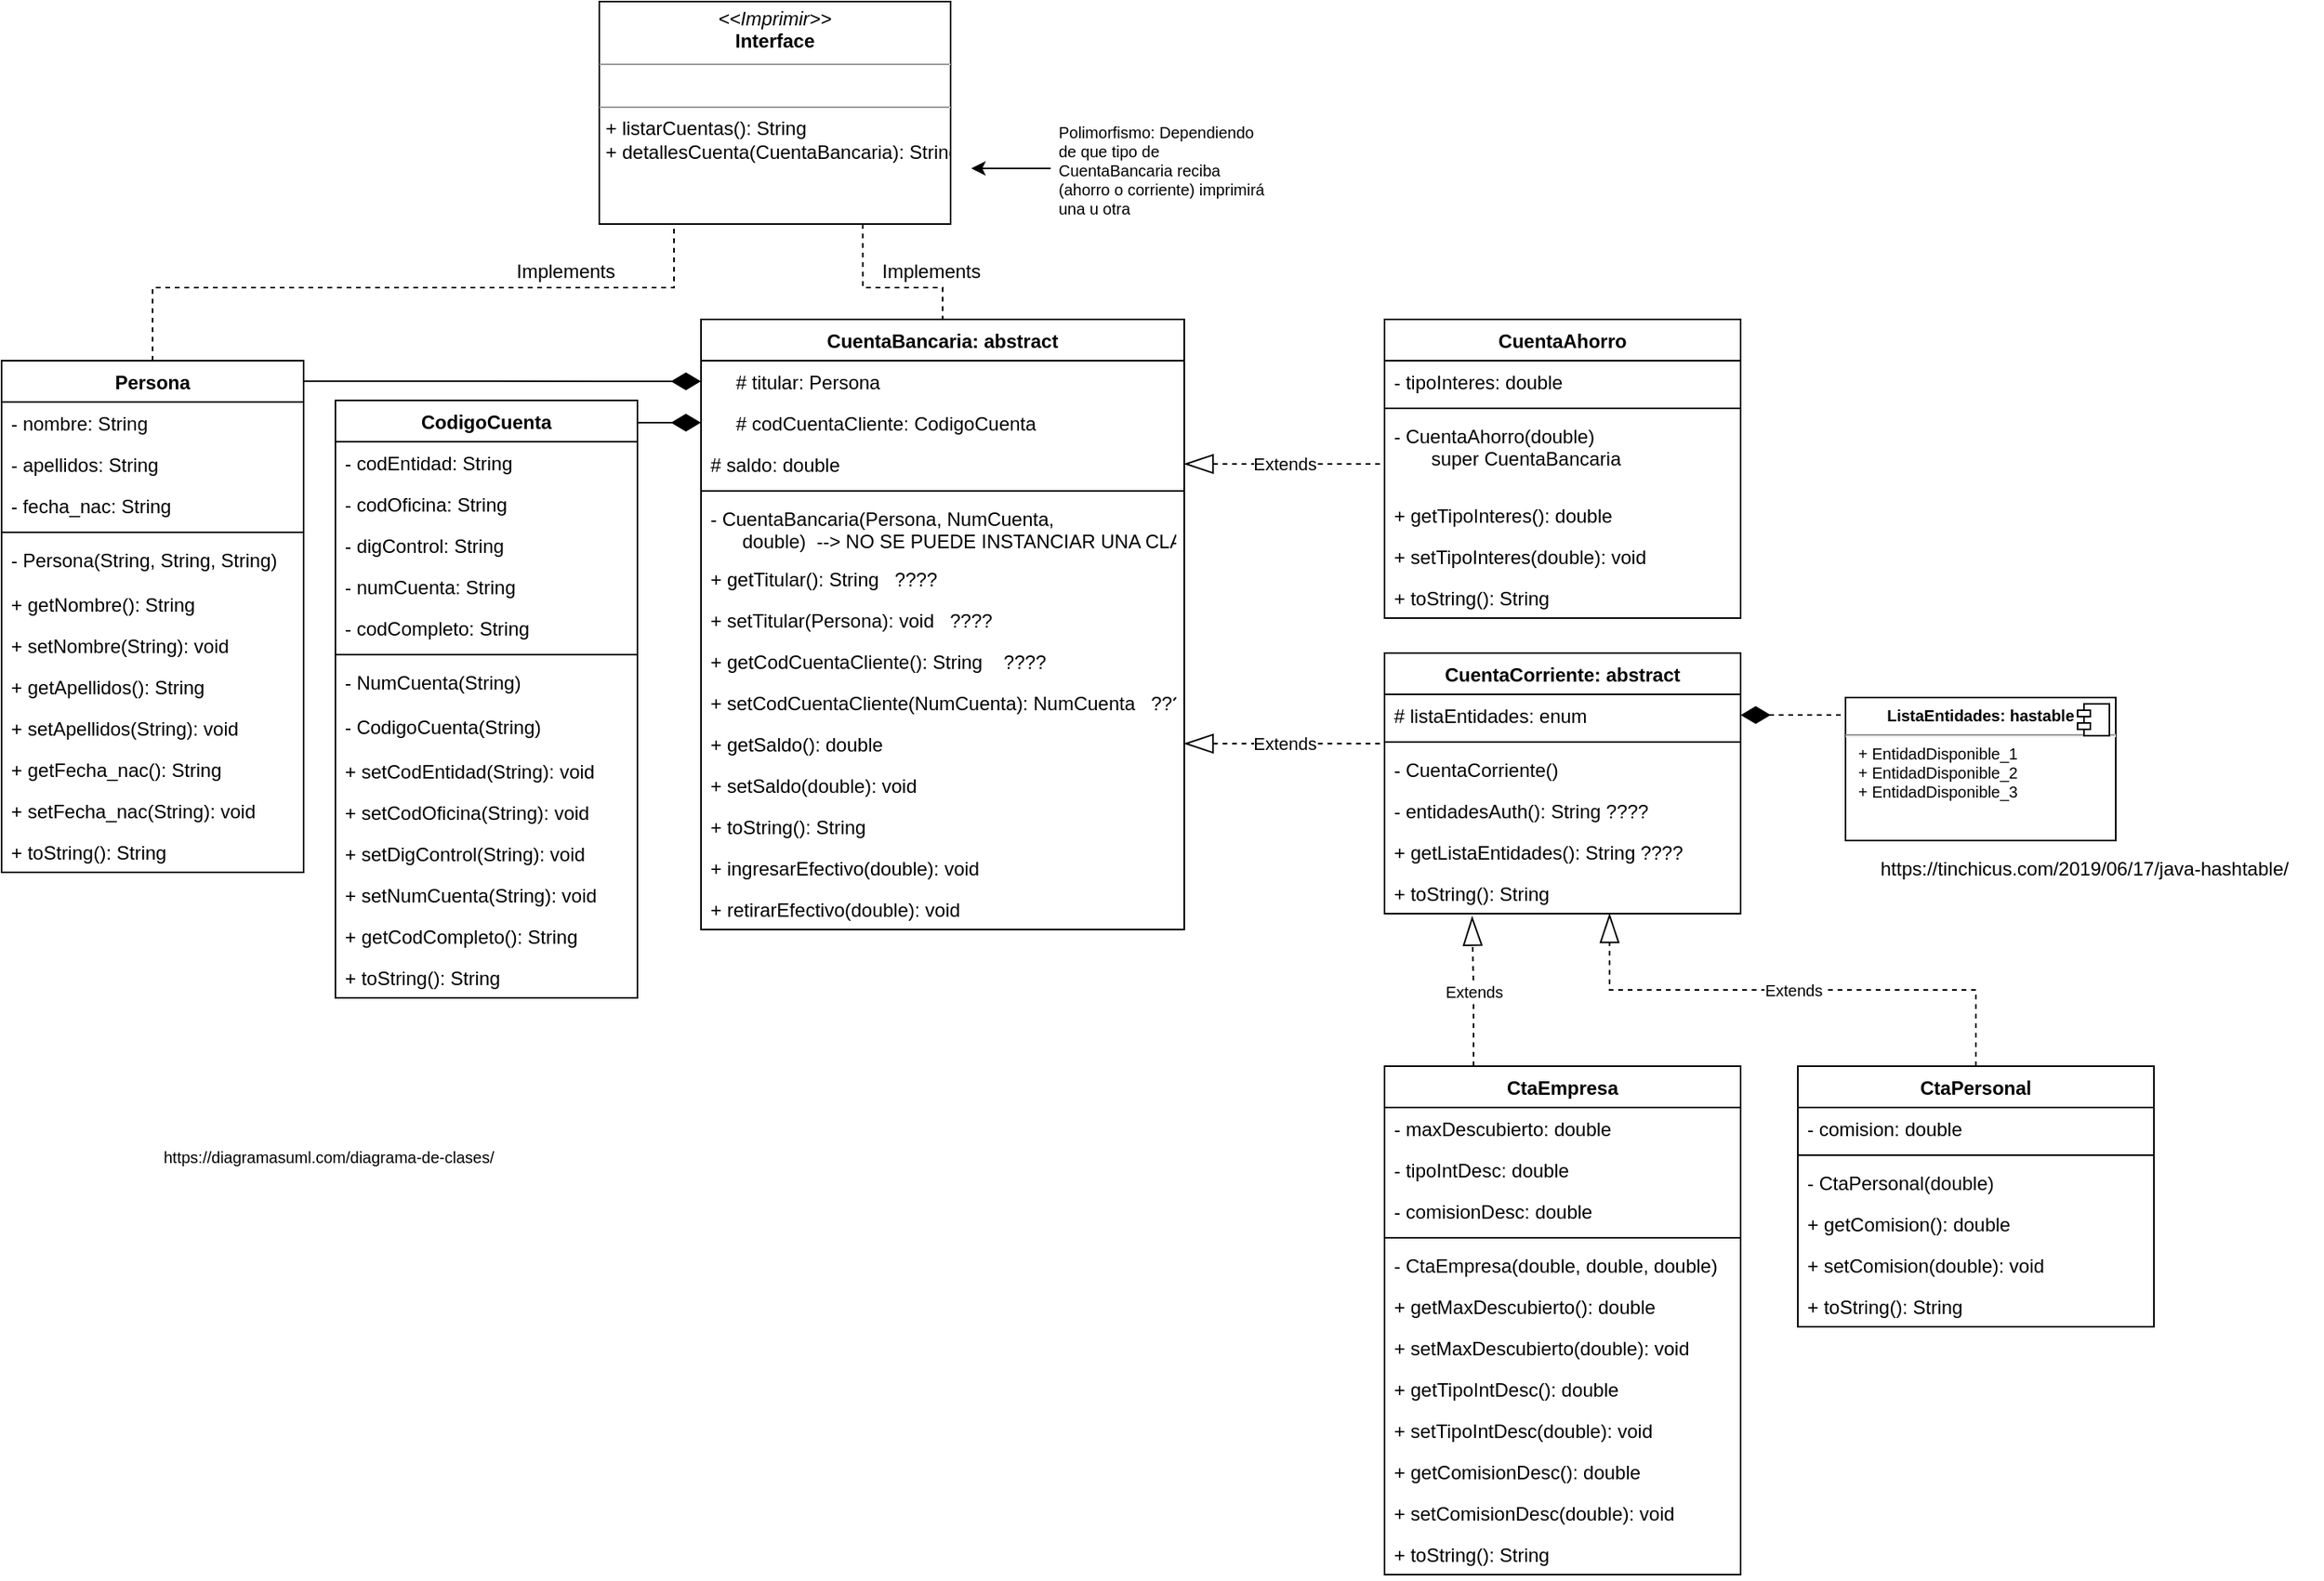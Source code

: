 <mxfile version="14.4.3" type="device"><diagram name="Page-1" id="e7e014a7-5840-1c2e-5031-d8a46d1fe8dd"><mxGraphModel dx="817" dy="806" grid="1" gridSize="10" guides="1" tooltips="1" connect="1" arrows="1" fold="1" page="1" pageScale="1" pageWidth="1169" pageHeight="827" background="#ffffff" math="0" shadow="0"><root><mxCell id="0"/><mxCell id="1" parent="0"/><mxCell id="LSFJ8fjVTvzAKtnoxj6n-114" value="" style="edgeStyle=orthogonalEdgeStyle;orthogonalLoop=1;jettySize=auto;html=1;endArrow=diamondThin;endFill=1;endSize=16;rounded=0;exitX=0.995;exitY=0.04;exitDx=0;exitDy=0;exitPerimeter=0;" parent="1" source="LSFJ8fjVTvzAKtnoxj6n-41" target="LSFJ8fjVTvzAKtnoxj6n-102" edge="1"><mxGeometry relative="1" as="geometry"/></mxCell><mxCell id="LSFJ8fjVTvzAKtnoxj6n-211" style="edgeStyle=orthogonalEdgeStyle;orthogonalLoop=1;jettySize=auto;html=1;exitX=0.5;exitY=0;exitDx=0;exitDy=0;entryX=0.25;entryY=1;entryDx=0;entryDy=0;endArrow=none;endFill=0;endSize=10;dashed=1;rounded=0;" parent="1" source="LSFJ8fjVTvzAKtnoxj6n-41" target="LSFJ8fjVTvzAKtnoxj6n-49" edge="1"><mxGeometry relative="1" as="geometry"><Array as="points"><mxPoint x="105" y="185"/><mxPoint x="433" y="185"/><mxPoint x="433" y="145"/></Array></mxGeometry></mxCell><mxCell id="LSFJ8fjVTvzAKtnoxj6n-41" value="Persona" style="swimlane;fontStyle=1;align=center;verticalAlign=top;childLayout=stackLayout;horizontal=1;startSize=26;horizontalStack=0;resizeParent=1;resizeParentMax=0;resizeLast=0;collapsible=1;marginBottom=0;" parent="1" vertex="1"><mxGeometry x="10" y="231" width="190" height="322" as="geometry"><mxRectangle x="10" y="231" width="190" height="26" as="alternateBounds"/></mxGeometry></mxCell><mxCell id="LSFJ8fjVTvzAKtnoxj6n-42" value="- nombre: String" style="text;strokeColor=none;fillColor=none;align=left;verticalAlign=top;spacingLeft=4;spacingRight=4;overflow=hidden;rotatable=0;points=[[0,0.5],[1,0.5]];portConstraint=eastwest;" parent="LSFJ8fjVTvzAKtnoxj6n-41" vertex="1"><mxGeometry y="26" width="190" height="26" as="geometry"/></mxCell><mxCell id="LSFJ8fjVTvzAKtnoxj6n-45" value="- apellidos: String" style="text;strokeColor=none;fillColor=none;align=left;verticalAlign=top;spacingLeft=4;spacingRight=4;overflow=hidden;rotatable=0;points=[[0,0.5],[1,0.5]];portConstraint=eastwest;" parent="LSFJ8fjVTvzAKtnoxj6n-41" vertex="1"><mxGeometry y="52" width="190" height="26" as="geometry"/></mxCell><mxCell id="LSFJ8fjVTvzAKtnoxj6n-46" value="- fecha_nac: String" style="text;strokeColor=none;fillColor=none;align=left;verticalAlign=top;spacingLeft=4;spacingRight=4;overflow=hidden;rotatable=0;points=[[0,0.5],[1,0.5]];portConstraint=eastwest;" parent="LSFJ8fjVTvzAKtnoxj6n-41" vertex="1"><mxGeometry y="78" width="190" height="26" as="geometry"/></mxCell><mxCell id="LSFJ8fjVTvzAKtnoxj6n-43" value="" style="line;strokeWidth=1;fillColor=none;align=left;verticalAlign=middle;spacingTop=-1;spacingLeft=3;spacingRight=3;rotatable=0;labelPosition=right;points=[];portConstraint=eastwest;" parent="LSFJ8fjVTvzAKtnoxj6n-41" vertex="1"><mxGeometry y="104" width="190" height="8" as="geometry"/></mxCell><mxCell id="LSFJ8fjVTvzAKtnoxj6n-44" value="- Persona(String, String, String)" style="text;strokeColor=none;fillColor=none;align=left;verticalAlign=top;spacingLeft=4;spacingRight=4;overflow=hidden;rotatable=0;points=[[0,0.5],[1,0.5]];portConstraint=eastwest;" parent="LSFJ8fjVTvzAKtnoxj6n-41" vertex="1"><mxGeometry y="112" width="190" height="28" as="geometry"/></mxCell><mxCell id="LSFJ8fjVTvzAKtnoxj6n-51" value="+ getNombre(): String" style="text;strokeColor=none;fillColor=none;align=left;verticalAlign=top;spacingLeft=4;spacingRight=4;overflow=hidden;rotatable=0;points=[[0,0.5],[1,0.5]];portConstraint=eastwest;" parent="LSFJ8fjVTvzAKtnoxj6n-41" vertex="1"><mxGeometry y="140" width="190" height="26" as="geometry"/></mxCell><mxCell id="LSFJ8fjVTvzAKtnoxj6n-52" value="+ setNombre(String): void" style="text;strokeColor=none;fillColor=none;align=left;verticalAlign=top;spacingLeft=4;spacingRight=4;overflow=hidden;rotatable=0;points=[[0,0.5],[1,0.5]];portConstraint=eastwest;" parent="LSFJ8fjVTvzAKtnoxj6n-41" vertex="1"><mxGeometry y="166" width="190" height="26" as="geometry"/></mxCell><mxCell id="LSFJ8fjVTvzAKtnoxj6n-53" value="+ getApellidos(): String" style="text;strokeColor=none;fillColor=none;align=left;verticalAlign=top;spacingLeft=4;spacingRight=4;overflow=hidden;rotatable=0;points=[[0,0.5],[1,0.5]];portConstraint=eastwest;" parent="LSFJ8fjVTvzAKtnoxj6n-41" vertex="1"><mxGeometry y="192" width="190" height="26" as="geometry"/></mxCell><mxCell id="LSFJ8fjVTvzAKtnoxj6n-54" value="+ setApellidos(String): void" style="text;strokeColor=none;fillColor=none;align=left;verticalAlign=top;spacingLeft=4;spacingRight=4;overflow=hidden;rotatable=0;points=[[0,0.5],[1,0.5]];portConstraint=eastwest;" parent="LSFJ8fjVTvzAKtnoxj6n-41" vertex="1"><mxGeometry y="218" width="190" height="26" as="geometry"/></mxCell><mxCell id="LSFJ8fjVTvzAKtnoxj6n-55" value="+ getFecha_nac(): String" style="text;strokeColor=none;fillColor=none;align=left;verticalAlign=top;spacingLeft=4;spacingRight=4;overflow=hidden;rotatable=0;points=[[0,0.5],[1,0.5]];portConstraint=eastwest;" parent="LSFJ8fjVTvzAKtnoxj6n-41" vertex="1"><mxGeometry y="244" width="190" height="26" as="geometry"/></mxCell><mxCell id="LSFJ8fjVTvzAKtnoxj6n-203" value="+ setFecha_nac(String): void" style="text;strokeColor=none;fillColor=none;align=left;verticalAlign=top;spacingLeft=4;spacingRight=4;overflow=hidden;rotatable=0;points=[[0,0.5],[1,0.5]];portConstraint=eastwest;" parent="LSFJ8fjVTvzAKtnoxj6n-41" vertex="1"><mxGeometry y="270" width="190" height="26" as="geometry"/></mxCell><mxCell id="LSFJ8fjVTvzAKtnoxj6n-56" value="+ toString(): String" style="text;strokeColor=none;fillColor=none;align=left;verticalAlign=top;spacingLeft=4;spacingRight=4;overflow=hidden;rotatable=0;points=[[0,0.5],[1,0.5]];portConstraint=eastwest;" parent="LSFJ8fjVTvzAKtnoxj6n-41" vertex="1"><mxGeometry y="296" width="190" height="26" as="geometry"/></mxCell><mxCell id="LSFJ8fjVTvzAKtnoxj6n-210" value="" style="edgeStyle=orthogonalEdgeStyle;orthogonalLoop=1;jettySize=auto;html=1;endArrow=none;endFill=0;endSize=10;entryX=0.5;entryY=0;entryDx=0;entryDy=0;exitX=0.75;exitY=1;exitDx=0;exitDy=0;dashed=1;rounded=0;" parent="1" source="LSFJ8fjVTvzAKtnoxj6n-49" target="LSFJ8fjVTvzAKtnoxj6n-59" edge="1"><mxGeometry relative="1" as="geometry"><mxPoint x="610" y="195" as="targetPoint"/><Array as="points"><mxPoint x="552" y="185"/><mxPoint x="602" y="185"/></Array></mxGeometry></mxCell><mxCell id="LSFJ8fjVTvzAKtnoxj6n-49" value="&lt;p style=&quot;margin: 0px ; margin-top: 4px ; text-align: center&quot;&gt;&lt;i&gt;&amp;lt;&amp;lt;Imprimir&amp;gt;&amp;gt;&lt;/i&gt;&lt;br&gt;&lt;b&gt;Interface&lt;/b&gt;&lt;/p&gt;&lt;hr size=&quot;1&quot;&gt;&lt;p style=&quot;margin: 0px ; margin-left: 4px&quot;&gt;&lt;br&gt;&lt;/p&gt;&lt;hr size=&quot;1&quot;&gt;&lt;p style=&quot;margin: 0px ; margin-left: 4px&quot;&gt;+ listarCuentas(): String&lt;br&gt;+&amp;nbsp;&lt;span style=&quot;font-family: &amp;#34;calibri&amp;#34; , sans-serif&quot;&gt;detallesCuenta(CuentaBancaria)&lt;/span&gt;&lt;span&gt;: String&lt;/span&gt;&lt;/p&gt;" style="verticalAlign=top;align=left;overflow=fill;fontSize=12;fontFamily=Helvetica;html=1;" parent="1" vertex="1"><mxGeometry x="386" y="5" width="221" height="140" as="geometry"/></mxCell><mxCell id="LSFJ8fjVTvzAKtnoxj6n-59" value="CuentaBancaria: abstract" style="swimlane;fontStyle=1;align=center;verticalAlign=top;childLayout=stackLayout;horizontal=1;startSize=26;horizontalStack=0;resizeParent=1;resizeParentMax=0;resizeLast=0;collapsible=1;marginBottom=0;" parent="1" vertex="1"><mxGeometry x="450" y="205" width="304" height="384" as="geometry"><mxRectangle x="296" y="30" width="120" height="26" as="alternateBounds"/></mxGeometry></mxCell><mxCell id="LSFJ8fjVTvzAKtnoxj6n-102" value="# titular: Persona" style="swimlane;fontStyle=0;align=left;verticalAlign=top;childLayout=stackLayout;horizontal=1;startSize=26;horizontalStack=0;resizeParent=1;resizeParentMax=0;resizeLast=0;collapsible=1;marginBottom=0;spacingLeft=20;fillColor=none;strokeColor=none;" parent="LSFJ8fjVTvzAKtnoxj6n-59" vertex="1" collapsed="1"><mxGeometry y="26" width="304" height="26" as="geometry"><mxRectangle x="10" y="70" width="190" height="296" as="alternateBounds"/></mxGeometry></mxCell><mxCell id="LSFJ8fjVTvzAKtnoxj6n-103" value="- nombre: String" style="text;strokeColor=none;fillColor=none;align=left;verticalAlign=top;spacingLeft=4;spacingRight=4;overflow=hidden;rotatable=0;points=[[0,0.5],[1,0.5]];portConstraint=eastwest;" parent="LSFJ8fjVTvzAKtnoxj6n-102" vertex="1"><mxGeometry y="26" width="304" height="26" as="geometry"/></mxCell><mxCell id="LSFJ8fjVTvzAKtnoxj6n-104" value="- apellidos: String" style="text;strokeColor=none;fillColor=none;align=left;verticalAlign=top;spacingLeft=4;spacingRight=4;overflow=hidden;rotatable=0;points=[[0,0.5],[1,0.5]];portConstraint=eastwest;" parent="LSFJ8fjVTvzAKtnoxj6n-102" vertex="1"><mxGeometry y="52" width="304" height="26" as="geometry"/></mxCell><mxCell id="LSFJ8fjVTvzAKtnoxj6n-105" value="- fecha_nac: String" style="text;strokeColor=none;fillColor=none;align=left;verticalAlign=top;spacingLeft=4;spacingRight=4;overflow=hidden;rotatable=0;points=[[0,0.5],[1,0.5]];portConstraint=eastwest;" parent="LSFJ8fjVTvzAKtnoxj6n-102" vertex="1"><mxGeometry y="78" width="304" height="26" as="geometry"/></mxCell><mxCell id="LSFJ8fjVTvzAKtnoxj6n-106" value="" style="line;strokeWidth=1;fillColor=none;align=left;verticalAlign=middle;spacingTop=-1;spacingLeft=3;spacingRight=3;rotatable=0;labelPosition=right;points=[];portConstraint=eastwest;" parent="LSFJ8fjVTvzAKtnoxj6n-102" vertex="1"><mxGeometry y="104" width="304" height="8" as="geometry"/></mxCell><mxCell id="LSFJ8fjVTvzAKtnoxj6n-107" value="- Persona(String, String, String)" style="text;strokeColor=none;fillColor=none;align=left;verticalAlign=top;spacingLeft=4;spacingRight=4;overflow=hidden;rotatable=0;points=[[0,0.5],[1,0.5]];portConstraint=eastwest;" parent="LSFJ8fjVTvzAKtnoxj6n-102" vertex="1"><mxGeometry y="112" width="304" height="28" as="geometry"/></mxCell><mxCell id="LSFJ8fjVTvzAKtnoxj6n-108" value="+ getNombre(): String" style="text;strokeColor=none;fillColor=none;align=left;verticalAlign=top;spacingLeft=4;spacingRight=4;overflow=hidden;rotatable=0;points=[[0,0.5],[1,0.5]];portConstraint=eastwest;" parent="LSFJ8fjVTvzAKtnoxj6n-102" vertex="1"><mxGeometry y="140" width="304" height="26" as="geometry"/></mxCell><mxCell id="LSFJ8fjVTvzAKtnoxj6n-109" value="+ setNombre(String): void" style="text;strokeColor=none;fillColor=none;align=left;verticalAlign=top;spacingLeft=4;spacingRight=4;overflow=hidden;rotatable=0;points=[[0,0.5],[1,0.5]];portConstraint=eastwest;" parent="LSFJ8fjVTvzAKtnoxj6n-102" vertex="1"><mxGeometry y="166" width="304" height="26" as="geometry"/></mxCell><mxCell id="LSFJ8fjVTvzAKtnoxj6n-110" value="+ getApellidos(): String" style="text;strokeColor=none;fillColor=none;align=left;verticalAlign=top;spacingLeft=4;spacingRight=4;overflow=hidden;rotatable=0;points=[[0,0.5],[1,0.5]];portConstraint=eastwest;" parent="LSFJ8fjVTvzAKtnoxj6n-102" vertex="1"><mxGeometry y="192" width="304" height="26" as="geometry"/></mxCell><mxCell id="LSFJ8fjVTvzAKtnoxj6n-111" value="+ setApellidos(String): void" style="text;strokeColor=none;fillColor=none;align=left;verticalAlign=top;spacingLeft=4;spacingRight=4;overflow=hidden;rotatable=0;points=[[0,0.5],[1,0.5]];portConstraint=eastwest;" parent="LSFJ8fjVTvzAKtnoxj6n-102" vertex="1"><mxGeometry y="218" width="304" height="26" as="geometry"/></mxCell><mxCell id="LSFJ8fjVTvzAKtnoxj6n-112" value="+ getFecha_nac(): String" style="text;strokeColor=none;fillColor=none;align=left;verticalAlign=top;spacingLeft=4;spacingRight=4;overflow=hidden;rotatable=0;points=[[0,0.5],[1,0.5]];portConstraint=eastwest;" parent="LSFJ8fjVTvzAKtnoxj6n-102" vertex="1"><mxGeometry y="244" width="304" height="26" as="geometry"/></mxCell><mxCell id="LSFJ8fjVTvzAKtnoxj6n-113" value="+ setFecha_nac(String): void" style="text;strokeColor=none;fillColor=none;align=left;verticalAlign=top;spacingLeft=4;spacingRight=4;overflow=hidden;rotatable=0;points=[[0,0.5],[1,0.5]];portConstraint=eastwest;" parent="LSFJ8fjVTvzAKtnoxj6n-102" vertex="1"><mxGeometry y="270" width="304" height="26" as="geometry"/></mxCell><mxCell id="LSFJ8fjVTvzAKtnoxj6n-87" value="# codCuentaCliente: CodigoCuenta" style="swimlane;fontStyle=0;align=left;verticalAlign=top;childLayout=stackLayout;horizontal=1;startSize=26;horizontalStack=0;resizeParent=1;resizeParentMax=0;resizeLast=0;collapsible=1;marginBottom=0;spacingLeft=20;fillColor=none;strokeColor=none;" parent="LSFJ8fjVTvzAKtnoxj6n-59" vertex="1" collapsed="1"><mxGeometry y="52" width="304" height="26" as="geometry"><mxRectangle y="52" width="304" height="350" as="alternateBounds"/></mxGeometry></mxCell><mxCell id="LSFJ8fjVTvzAKtnoxj6n-88" value="- codEntidad: String" style="text;strokeColor=none;fillColor=none;align=left;verticalAlign=top;spacingLeft=4;spacingRight=4;overflow=hidden;rotatable=0;points=[[0,0.5],[1,0.5]];portConstraint=eastwest;" parent="LSFJ8fjVTvzAKtnoxj6n-87" vertex="1"><mxGeometry y="26" width="304" height="26" as="geometry"/></mxCell><mxCell id="LSFJ8fjVTvzAKtnoxj6n-89" value="- codOficina: String" style="text;strokeColor=none;fillColor=none;align=left;verticalAlign=top;spacingLeft=4;spacingRight=4;overflow=hidden;rotatable=0;points=[[0,0.5],[1,0.5]];portConstraint=eastwest;" parent="LSFJ8fjVTvzAKtnoxj6n-87" vertex="1"><mxGeometry y="52" width="304" height="26" as="geometry"/></mxCell><mxCell id="LSFJ8fjVTvzAKtnoxj6n-90" value="- digControl: String" style="text;strokeColor=none;fillColor=none;align=left;verticalAlign=top;spacingLeft=4;spacingRight=4;overflow=hidden;rotatable=0;points=[[0,0.5],[1,0.5]];portConstraint=eastwest;" parent="LSFJ8fjVTvzAKtnoxj6n-87" vertex="1"><mxGeometry y="78" width="304" height="26" as="geometry"/></mxCell><mxCell id="LSFJ8fjVTvzAKtnoxj6n-91" value="- numCuenta: String" style="text;strokeColor=none;fillColor=none;align=left;verticalAlign=top;spacingLeft=4;spacingRight=4;overflow=hidden;rotatable=0;points=[[0,0.5],[1,0.5]];portConstraint=eastwest;" parent="LSFJ8fjVTvzAKtnoxj6n-87" vertex="1"><mxGeometry y="104" width="304" height="26" as="geometry"/></mxCell><mxCell id="LSFJ8fjVTvzAKtnoxj6n-92" value="- codCompleto: String" style="text;strokeColor=none;fillColor=none;align=left;verticalAlign=top;spacingLeft=4;spacingRight=4;overflow=hidden;rotatable=0;points=[[0,0.5],[1,0.5]];portConstraint=eastwest;" parent="LSFJ8fjVTvzAKtnoxj6n-87" vertex="1"><mxGeometry y="130" width="304" height="26" as="geometry"/></mxCell><mxCell id="LSFJ8fjVTvzAKtnoxj6n-93" value="" style="line;strokeWidth=1;fillColor=none;align=left;verticalAlign=middle;spacingTop=-1;spacingLeft=3;spacingRight=3;rotatable=0;labelPosition=right;points=[];portConstraint=eastwest;" parent="LSFJ8fjVTvzAKtnoxj6n-87" vertex="1"><mxGeometry y="156" width="304" height="8" as="geometry"/></mxCell><mxCell id="LSFJ8fjVTvzAKtnoxj6n-94" value="- NumCuenta(String)" style="text;strokeColor=none;fillColor=none;align=left;verticalAlign=top;spacingLeft=4;spacingRight=4;overflow=hidden;rotatable=0;points=[[0,0.5],[1,0.5]];portConstraint=eastwest;fontStyle=0;" parent="LSFJ8fjVTvzAKtnoxj6n-87" vertex="1"><mxGeometry y="164" width="304" height="28" as="geometry"/></mxCell><mxCell id="LSFJ8fjVTvzAKtnoxj6n-95" value="- CodigoCuenta(String)" style="text;strokeColor=none;fillColor=none;align=left;verticalAlign=top;spacingLeft=4;spacingRight=4;overflow=hidden;rotatable=0;points=[[0,0.5],[1,0.5]];portConstraint=eastwest;fontStyle=0;" parent="LSFJ8fjVTvzAKtnoxj6n-87" vertex="1"><mxGeometry y="192" width="304" height="28" as="geometry"/></mxCell><mxCell id="LSFJ8fjVTvzAKtnoxj6n-96" value="+ setCodEntidad(String): void" style="text;strokeColor=none;fillColor=none;align=left;verticalAlign=top;spacingLeft=4;spacingRight=4;overflow=hidden;rotatable=0;points=[[0,0.5],[1,0.5]];portConstraint=eastwest;" parent="LSFJ8fjVTvzAKtnoxj6n-87" vertex="1"><mxGeometry y="220" width="304" height="26" as="geometry"/></mxCell><mxCell id="LSFJ8fjVTvzAKtnoxj6n-97" value="+ setCodOficina(String): void" style="text;strokeColor=none;fillColor=none;align=left;verticalAlign=top;spacingLeft=4;spacingRight=4;overflow=hidden;rotatable=0;points=[[0,0.5],[1,0.5]];portConstraint=eastwest;" parent="LSFJ8fjVTvzAKtnoxj6n-87" vertex="1"><mxGeometry y="246" width="304" height="26" as="geometry"/></mxCell><mxCell id="LSFJ8fjVTvzAKtnoxj6n-98" value="+ setDigControl(String): void" style="text;strokeColor=none;fillColor=none;align=left;verticalAlign=top;spacingLeft=4;spacingRight=4;overflow=hidden;rotatable=0;points=[[0,0.5],[1,0.5]];portConstraint=eastwest;" parent="LSFJ8fjVTvzAKtnoxj6n-87" vertex="1"><mxGeometry y="272" width="304" height="26" as="geometry"/></mxCell><mxCell id="LSFJ8fjVTvzAKtnoxj6n-99" value="+ setNumCuenta(String): void" style="text;strokeColor=none;fillColor=none;align=left;verticalAlign=top;spacingLeft=4;spacingRight=4;overflow=hidden;rotatable=0;points=[[0,0.5],[1,0.5]];portConstraint=eastwest;" parent="LSFJ8fjVTvzAKtnoxj6n-87" vertex="1"><mxGeometry y="298" width="304" height="26" as="geometry"/></mxCell><mxCell id="LSFJ8fjVTvzAKtnoxj6n-100" value="+ getcodCompleto(): String" style="text;strokeColor=none;fillColor=none;align=left;verticalAlign=top;spacingLeft=4;spacingRight=4;overflow=hidden;rotatable=0;points=[[0,0.5],[1,0.5]];portConstraint=eastwest;" parent="LSFJ8fjVTvzAKtnoxj6n-87" vertex="1"><mxGeometry y="324" width="304" height="26" as="geometry"/></mxCell><mxCell id="LSFJ8fjVTvzAKtnoxj6n-64" value="# saldo: double" style="text;strokeColor=none;fillColor=none;align=left;verticalAlign=top;spacingLeft=4;spacingRight=4;overflow=hidden;rotatable=0;points=[[0,0.5],[1,0.5]];portConstraint=eastwest;" parent="LSFJ8fjVTvzAKtnoxj6n-59" vertex="1"><mxGeometry y="78" width="304" height="26" as="geometry"/></mxCell><mxCell id="LSFJ8fjVTvzAKtnoxj6n-61" value="" style="line;strokeWidth=1;fillColor=none;align=left;verticalAlign=middle;spacingTop=-1;spacingLeft=3;spacingRight=3;rotatable=0;labelPosition=right;points=[];portConstraint=eastwest;" parent="LSFJ8fjVTvzAKtnoxj6n-59" vertex="1"><mxGeometry y="104" width="304" height="8" as="geometry"/></mxCell><mxCell id="LSFJ8fjVTvzAKtnoxj6n-62" value="- CuentaBancaria(Persona, NumCuenta,&#10;      double)  --&gt; NO SE PUEDE INSTANCIAR UNA CLASE ABSTRACTA" style="text;strokeColor=none;fillColor=none;align=left;verticalAlign=top;spacingLeft=4;spacingRight=4;overflow=hidden;rotatable=0;points=[[0,0.5],[1,0.5]];portConstraint=eastwest;" parent="LSFJ8fjVTvzAKtnoxj6n-59" vertex="1"><mxGeometry y="112" width="304" height="38" as="geometry"/></mxCell><mxCell id="LSFJ8fjVTvzAKtnoxj6n-66" value="+ getTitular(): String   ????" style="text;strokeColor=none;fillColor=none;align=left;verticalAlign=top;spacingLeft=4;spacingRight=4;overflow=hidden;rotatable=0;points=[[0,0.5],[1,0.5]];portConstraint=eastwest;" parent="LSFJ8fjVTvzAKtnoxj6n-59" vertex="1"><mxGeometry y="150" width="304" height="26" as="geometry"/></mxCell><mxCell id="LSFJ8fjVTvzAKtnoxj6n-67" value="+ setTitular(Persona): void   ????" style="text;strokeColor=none;fillColor=none;align=left;verticalAlign=top;spacingLeft=4;spacingRight=4;overflow=hidden;rotatable=0;points=[[0,0.5],[1,0.5]];portConstraint=eastwest;" parent="LSFJ8fjVTvzAKtnoxj6n-59" vertex="1"><mxGeometry y="176" width="304" height="26" as="geometry"/></mxCell><mxCell id="LSFJ8fjVTvzAKtnoxj6n-200" value="+ getCodCuentaCliente(): String    ????" style="text;strokeColor=none;fillColor=none;align=left;verticalAlign=top;spacingLeft=4;spacingRight=4;overflow=hidden;rotatable=0;points=[[0,0.5],[1,0.5]];portConstraint=eastwest;" parent="LSFJ8fjVTvzAKtnoxj6n-59" vertex="1"><mxGeometry y="202" width="304" height="26" as="geometry"/></mxCell><mxCell id="LSFJ8fjVTvzAKtnoxj6n-68" value="+ setCodCuentaCliente(NumCuenta): NumCuenta   ????" style="text;strokeColor=none;fillColor=none;align=left;verticalAlign=top;spacingLeft=4;spacingRight=4;overflow=hidden;rotatable=0;points=[[0,0.5],[1,0.5]];portConstraint=eastwest;" parent="LSFJ8fjVTvzAKtnoxj6n-59" vertex="1"><mxGeometry y="228" width="304" height="26" as="geometry"/></mxCell><mxCell id="LSFJ8fjVTvzAKtnoxj6n-215" value="+ getSaldo(): double" style="text;strokeColor=none;fillColor=none;align=left;verticalAlign=top;spacingLeft=4;spacingRight=4;overflow=hidden;rotatable=0;points=[[0,0.5],[1,0.5]];portConstraint=eastwest;" parent="LSFJ8fjVTvzAKtnoxj6n-59" vertex="1"><mxGeometry y="254" width="304" height="26" as="geometry"/></mxCell><mxCell id="LSFJ8fjVTvzAKtnoxj6n-216" value="+ setSaldo(double): void" style="text;strokeColor=none;fillColor=none;align=left;verticalAlign=top;spacingLeft=4;spacingRight=4;overflow=hidden;rotatable=0;points=[[0,0.5],[1,0.5]];portConstraint=eastwest;" parent="LSFJ8fjVTvzAKtnoxj6n-59" vertex="1"><mxGeometry y="280" width="304" height="26" as="geometry"/></mxCell><mxCell id="LSFJ8fjVTvzAKtnoxj6n-205" value="+ toString(): String" style="text;strokeColor=none;fillColor=none;align=left;verticalAlign=top;spacingLeft=4;spacingRight=4;overflow=hidden;rotatable=0;points=[[0,0.5],[1,0.5]];portConstraint=eastwest;" parent="LSFJ8fjVTvzAKtnoxj6n-59" vertex="1"><mxGeometry y="306" width="304" height="26" as="geometry"/></mxCell><mxCell id="m7w2KBsEEbnjLOqcAh0o-1" value="+ ingresarEfectivo(double): void" style="text;strokeColor=none;fillColor=none;align=left;verticalAlign=top;spacingLeft=4;spacingRight=4;overflow=hidden;rotatable=0;points=[[0,0.5],[1,0.5]];portConstraint=eastwest;" vertex="1" parent="LSFJ8fjVTvzAKtnoxj6n-59"><mxGeometry y="332" width="304" height="26" as="geometry"/></mxCell><mxCell id="m7w2KBsEEbnjLOqcAh0o-2" value="+ retirarEfectivo(double): void" style="text;strokeColor=none;fillColor=none;align=left;verticalAlign=top;spacingLeft=4;spacingRight=4;overflow=hidden;rotatable=0;points=[[0,0.5],[1,0.5]];portConstraint=eastwest;" vertex="1" parent="LSFJ8fjVTvzAKtnoxj6n-59"><mxGeometry y="358" width="304" height="26" as="geometry"/></mxCell><mxCell id="LSFJ8fjVTvzAKtnoxj6n-101" value="" style="edgeStyle=orthogonalEdgeStyle;orthogonalLoop=1;jettySize=auto;html=1;endArrow=diamondThin;endFill=1;endSize=16;rounded=0;exitX=1;exitY=0.5;exitDx=0;exitDy=0;" parent="1" source="LSFJ8fjVTvzAKtnoxj6n-70" target="LSFJ8fjVTvzAKtnoxj6n-87" edge="1"><mxGeometry relative="1" as="geometry"><Array as="points"><mxPoint x="410" y="270"/></Array></mxGeometry></mxCell><mxCell id="LSFJ8fjVTvzAKtnoxj6n-70" value="CodigoCuenta" style="swimlane;fontStyle=1;align=center;verticalAlign=top;childLayout=stackLayout;horizontal=1;startSize=26;horizontalStack=0;resizeParent=1;resizeParentMax=0;resizeLast=0;collapsible=1;marginBottom=0;" parent="1" vertex="1"><mxGeometry x="220" y="256" width="190" height="376" as="geometry"><mxRectangle x="220" y="256" width="190" height="26" as="alternateBounds"/></mxGeometry></mxCell><mxCell id="LSFJ8fjVTvzAKtnoxj6n-71" value="- codEntidad: String" style="text;strokeColor=none;fillColor=none;align=left;verticalAlign=top;spacingLeft=4;spacingRight=4;overflow=hidden;rotatable=0;points=[[0,0.5],[1,0.5]];portConstraint=eastwest;" parent="LSFJ8fjVTvzAKtnoxj6n-70" vertex="1"><mxGeometry y="26" width="190" height="26" as="geometry"/></mxCell><mxCell id="LSFJ8fjVTvzAKtnoxj6n-72" value="- codOficina: String" style="text;strokeColor=none;fillColor=none;align=left;verticalAlign=top;spacingLeft=4;spacingRight=4;overflow=hidden;rotatable=0;points=[[0,0.5],[1,0.5]];portConstraint=eastwest;" parent="LSFJ8fjVTvzAKtnoxj6n-70" vertex="1"><mxGeometry y="52" width="190" height="26" as="geometry"/></mxCell><mxCell id="LSFJ8fjVTvzAKtnoxj6n-73" value="- digControl: String" style="text;strokeColor=none;fillColor=none;align=left;verticalAlign=top;spacingLeft=4;spacingRight=4;overflow=hidden;rotatable=0;points=[[0,0.5],[1,0.5]];portConstraint=eastwest;" parent="LSFJ8fjVTvzAKtnoxj6n-70" vertex="1"><mxGeometry y="78" width="190" height="26" as="geometry"/></mxCell><mxCell id="LSFJ8fjVTvzAKtnoxj6n-82" value="- numCuenta: String" style="text;strokeColor=none;fillColor=none;align=left;verticalAlign=top;spacingLeft=4;spacingRight=4;overflow=hidden;rotatable=0;points=[[0,0.5],[1,0.5]];portConstraint=eastwest;" parent="LSFJ8fjVTvzAKtnoxj6n-70" vertex="1"><mxGeometry y="104" width="190" height="26" as="geometry"/></mxCell><mxCell id="LSFJ8fjVTvzAKtnoxj6n-83" value="- codCompleto: String" style="text;strokeColor=none;fillColor=none;align=left;verticalAlign=top;spacingLeft=4;spacingRight=4;overflow=hidden;rotatable=0;points=[[0,0.5],[1,0.5]];portConstraint=eastwest;" parent="LSFJ8fjVTvzAKtnoxj6n-70" vertex="1"><mxGeometry y="130" width="190" height="26" as="geometry"/></mxCell><mxCell id="LSFJ8fjVTvzAKtnoxj6n-74" value="" style="line;strokeWidth=1;fillColor=none;align=left;verticalAlign=middle;spacingTop=-1;spacingLeft=3;spacingRight=3;rotatable=0;labelPosition=right;points=[];portConstraint=eastwest;" parent="LSFJ8fjVTvzAKtnoxj6n-70" vertex="1"><mxGeometry y="156" width="190" height="8" as="geometry"/></mxCell><mxCell id="LSFJ8fjVTvzAKtnoxj6n-75" value="- NumCuenta(String)" style="text;strokeColor=none;fillColor=none;align=left;verticalAlign=top;spacingLeft=4;spacingRight=4;overflow=hidden;rotatable=0;points=[[0,0.5],[1,0.5]];portConstraint=eastwest;fontStyle=0;" parent="LSFJ8fjVTvzAKtnoxj6n-70" vertex="1"><mxGeometry y="164" width="190" height="28" as="geometry"/></mxCell><mxCell id="LSFJ8fjVTvzAKtnoxj6n-84" value="- CodigoCuenta(String)" style="text;strokeColor=none;fillColor=none;align=left;verticalAlign=top;spacingLeft=4;spacingRight=4;overflow=hidden;rotatable=0;points=[[0,0.5],[1,0.5]];portConstraint=eastwest;fontStyle=0;" parent="LSFJ8fjVTvzAKtnoxj6n-70" vertex="1"><mxGeometry y="192" width="190" height="28" as="geometry"/></mxCell><mxCell id="LSFJ8fjVTvzAKtnoxj6n-77" value="+ setCodEntidad(String): void" style="text;strokeColor=none;fillColor=none;align=left;verticalAlign=top;spacingLeft=4;spacingRight=4;overflow=hidden;rotatable=0;points=[[0,0.5],[1,0.5]];portConstraint=eastwest;" parent="LSFJ8fjVTvzAKtnoxj6n-70" vertex="1"><mxGeometry y="220" width="190" height="26" as="geometry"/></mxCell><mxCell id="LSFJ8fjVTvzAKtnoxj6n-79" value="+ setCodOficina(String): void" style="text;strokeColor=none;fillColor=none;align=left;verticalAlign=top;spacingLeft=4;spacingRight=4;overflow=hidden;rotatable=0;points=[[0,0.5],[1,0.5]];portConstraint=eastwest;" parent="LSFJ8fjVTvzAKtnoxj6n-70" vertex="1"><mxGeometry y="246" width="190" height="26" as="geometry"/></mxCell><mxCell id="LSFJ8fjVTvzAKtnoxj6n-81" value="+ setDigControl(String): void" style="text;strokeColor=none;fillColor=none;align=left;verticalAlign=top;spacingLeft=4;spacingRight=4;overflow=hidden;rotatable=0;points=[[0,0.5],[1,0.5]];portConstraint=eastwest;" parent="LSFJ8fjVTvzAKtnoxj6n-70" vertex="1"><mxGeometry y="272" width="190" height="26" as="geometry"/></mxCell><mxCell id="LSFJ8fjVTvzAKtnoxj6n-85" value="+ setNumCuenta(String): void" style="text;strokeColor=none;fillColor=none;align=left;verticalAlign=top;spacingLeft=4;spacingRight=4;overflow=hidden;rotatable=0;points=[[0,0.5],[1,0.5]];portConstraint=eastwest;" parent="LSFJ8fjVTvzAKtnoxj6n-70" vertex="1"><mxGeometry y="298" width="190" height="26" as="geometry"/></mxCell><mxCell id="LSFJ8fjVTvzAKtnoxj6n-204" value="+ getCodCompleto(): String" style="text;strokeColor=none;fillColor=none;align=left;verticalAlign=top;spacingLeft=4;spacingRight=4;overflow=hidden;rotatable=0;points=[[0,0.5],[1,0.5]];portConstraint=eastwest;" parent="LSFJ8fjVTvzAKtnoxj6n-70" vertex="1"><mxGeometry y="324" width="190" height="26" as="geometry"/></mxCell><mxCell id="LSFJ8fjVTvzAKtnoxj6n-86" value="+ toString(): String" style="text;strokeColor=none;fillColor=none;align=left;verticalAlign=top;spacingLeft=4;spacingRight=4;overflow=hidden;rotatable=0;points=[[0,0.5],[1,0.5]];portConstraint=eastwest;" parent="LSFJ8fjVTvzAKtnoxj6n-70" vertex="1"><mxGeometry y="350" width="190" height="26" as="geometry"/></mxCell><mxCell id="LSFJ8fjVTvzAKtnoxj6n-130" value="CuentaCorriente: abstract" style="swimlane;fontStyle=1;align=center;verticalAlign=top;childLayout=stackLayout;horizontal=1;startSize=26;horizontalStack=0;resizeParent=1;resizeParentMax=0;resizeLast=0;collapsible=1;marginBottom=0;" parent="1" vertex="1"><mxGeometry x="880" y="415" width="224" height="164" as="geometry"><mxRectangle x="296" y="30" width="120" height="26" as="alternateBounds"/></mxGeometry></mxCell><mxCell id="LSFJ8fjVTvzAKtnoxj6n-157" value="# listaEntidades: enum" style="text;strokeColor=none;fillColor=none;align=left;verticalAlign=top;spacingLeft=4;spacingRight=4;overflow=hidden;rotatable=0;points=[[0,0.5],[1,0.5]];portConstraint=eastwest;" parent="LSFJ8fjVTvzAKtnoxj6n-130" vertex="1"><mxGeometry y="26" width="224" height="26" as="geometry"/></mxCell><mxCell id="LSFJ8fjVTvzAKtnoxj6n-159" value="" style="line;strokeWidth=1;fillColor=none;align=left;verticalAlign=middle;spacingTop=-1;spacingLeft=3;spacingRight=3;rotatable=0;labelPosition=right;points=[];portConstraint=eastwest;" parent="LSFJ8fjVTvzAKtnoxj6n-130" vertex="1"><mxGeometry y="52" width="224" height="8" as="geometry"/></mxCell><mxCell id="LSFJ8fjVTvzAKtnoxj6n-160" value="- CuentaCorriente()" style="text;strokeColor=none;fillColor=none;align=left;verticalAlign=top;spacingLeft=4;spacingRight=4;overflow=hidden;rotatable=0;points=[[0,0.5],[1,0.5]];portConstraint=eastwest;" parent="LSFJ8fjVTvzAKtnoxj6n-130" vertex="1"><mxGeometry y="60" width="224" height="26" as="geometry"/></mxCell><mxCell id="5mXOfK6ntlxuflU6w2wo-58" value="- entidadesAuth(): String ????" style="text;strokeColor=none;fillColor=none;align=left;verticalAlign=top;spacingLeft=4;spacingRight=4;overflow=hidden;rotatable=0;points=[[0,0.5],[1,0.5]];portConstraint=eastwest;fontSize=12;" parent="LSFJ8fjVTvzAKtnoxj6n-130" vertex="1"><mxGeometry y="86" width="224" height="26" as="geometry"/></mxCell><mxCell id="5mXOfK6ntlxuflU6w2wo-49" value="+ getListaEntidades(): String ????" style="text;strokeColor=none;fillColor=none;align=left;verticalAlign=top;spacingLeft=4;spacingRight=4;overflow=hidden;rotatable=0;points=[[0,0.5],[1,0.5]];portConstraint=eastwest;" parent="LSFJ8fjVTvzAKtnoxj6n-130" vertex="1"><mxGeometry y="112" width="224" height="26" as="geometry"/></mxCell><mxCell id="LSFJ8fjVTvzAKtnoxj6n-161" value="+ toString(): String" style="text;strokeColor=none;fillColor=none;align=left;verticalAlign=top;spacingLeft=4;spacingRight=4;overflow=hidden;rotatable=0;points=[[0,0.5],[1,0.5]];portConstraint=eastwest;" parent="LSFJ8fjVTvzAKtnoxj6n-130" vertex="1"><mxGeometry y="138" width="224" height="26" as="geometry"/></mxCell><mxCell id="LSFJ8fjVTvzAKtnoxj6n-165" value="CuentaAhorro" style="swimlane;fontStyle=1;align=center;verticalAlign=top;childLayout=stackLayout;horizontal=1;startSize=26;horizontalStack=0;resizeParent=1;resizeParentMax=0;resizeLast=0;collapsible=1;marginBottom=0;" parent="1" vertex="1"><mxGeometry x="880" y="205" width="224" height="188" as="geometry"><mxRectangle x="296" y="30" width="120" height="26" as="alternateBounds"/></mxGeometry></mxCell><mxCell id="LSFJ8fjVTvzAKtnoxj6n-192" value="- tipoInteres: double" style="text;strokeColor=none;fillColor=none;align=left;verticalAlign=top;spacingLeft=4;spacingRight=4;overflow=hidden;rotatable=0;points=[[0,0.5],[1,0.5]];portConstraint=eastwest;" parent="LSFJ8fjVTvzAKtnoxj6n-165" vertex="1"><mxGeometry y="26" width="224" height="26" as="geometry"/></mxCell><mxCell id="LSFJ8fjVTvzAKtnoxj6n-194" value="" style="line;strokeWidth=1;fillColor=none;align=left;verticalAlign=middle;spacingTop=-1;spacingLeft=3;spacingRight=3;rotatable=0;labelPosition=right;points=[];portConstraint=eastwest;" parent="LSFJ8fjVTvzAKtnoxj6n-165" vertex="1"><mxGeometry y="52" width="224" height="8" as="geometry"/></mxCell><mxCell id="LSFJ8fjVTvzAKtnoxj6n-195" value="- CuentaAhorro(double)&#10;       super CuentaBancaria" style="text;strokeColor=none;fillColor=none;align=left;verticalAlign=top;spacingLeft=4;spacingRight=4;overflow=hidden;rotatable=0;points=[[0,0.5],[1,0.5]];portConstraint=eastwest;" parent="LSFJ8fjVTvzAKtnoxj6n-165" vertex="1"><mxGeometry y="60" width="224" height="50" as="geometry"/></mxCell><mxCell id="LSFJ8fjVTvzAKtnoxj6n-202" value="+ getTipoInteres(): double" style="text;strokeColor=none;fillColor=none;align=left;verticalAlign=top;spacingLeft=4;spacingRight=4;overflow=hidden;rotatable=0;points=[[0,0.5],[1,0.5]];portConstraint=eastwest;" parent="LSFJ8fjVTvzAKtnoxj6n-165" vertex="1"><mxGeometry y="110" width="224" height="26" as="geometry"/></mxCell><mxCell id="LSFJ8fjVTvzAKtnoxj6n-196" value="+ setTipoInteres(double): void" style="text;strokeColor=none;fillColor=none;align=left;verticalAlign=top;spacingLeft=4;spacingRight=4;overflow=hidden;rotatable=0;points=[[0,0.5],[1,0.5]];portConstraint=eastwest;" parent="LSFJ8fjVTvzAKtnoxj6n-165" vertex="1"><mxGeometry y="136" width="224" height="26" as="geometry"/></mxCell><mxCell id="5mXOfK6ntlxuflU6w2wo-50" value="+ toString(): String" style="text;strokeColor=none;fillColor=none;align=left;verticalAlign=top;spacingLeft=4;spacingRight=4;overflow=hidden;rotatable=0;points=[[0,0.5],[1,0.5]];portConstraint=eastwest;" parent="LSFJ8fjVTvzAKtnoxj6n-165" vertex="1"><mxGeometry y="162" width="224" height="26" as="geometry"/></mxCell><mxCell id="LSFJ8fjVTvzAKtnoxj6n-212" value="Implements" style="text;html=1;strokeColor=none;fillColor=none;align=center;verticalAlign=middle;whiteSpace=wrap;" parent="1" vertex="1"><mxGeometry x="330" y="165" width="70" height="20" as="geometry"/></mxCell><mxCell id="LSFJ8fjVTvzAKtnoxj6n-213" value="Implements" style="text;html=1;strokeColor=none;fillColor=none;align=center;verticalAlign=middle;whiteSpace=wrap;" parent="1" vertex="1"><mxGeometry x="560" y="165" width="70" height="20" as="geometry"/></mxCell><mxCell id="LSFJ8fjVTvzAKtnoxj6n-217" value="Extends" style="endArrow=none;endSize=16;endFill=0;html=1;strokeColor=#000000;strokeWidth=1;fontColor=#000000;rounded=0;edgeStyle=elbowEdgeStyle;elbow=vertical;exitX=1;exitY=0.5;exitDx=0;exitDy=0;startArrow=blockThin;startFill=0;startSize=16;dashed=1;" parent="1" source="LSFJ8fjVTvzAKtnoxj6n-215" edge="1"><mxGeometry width="160" relative="1" as="geometry"><mxPoint x="650" y="555" as="sourcePoint"/><mxPoint x="880" y="472" as="targetPoint"/><Array as="points"><mxPoint x="850" y="472"/><mxPoint x="820" y="455"/><mxPoint x="840" y="443"/><mxPoint x="710" y="595"/></Array></mxGeometry></mxCell><mxCell id="LSFJ8fjVTvzAKtnoxj6n-218" value="Extends" style="endArrow=none;endSize=16;endFill=0;html=1;strokeColor=#000000;strokeWidth=1;fontColor=#000000;rounded=0;edgeStyle=elbowEdgeStyle;elbow=vertical;exitX=1;exitY=0.5;exitDx=0;exitDy=0;startArrow=blockThin;startFill=0;startSize=16;dashed=1;" parent="1" source="LSFJ8fjVTvzAKtnoxj6n-64" edge="1"><mxGeometry width="160" relative="1" as="geometry"><mxPoint x="609.996" y="549.496" as="sourcePoint"/><mxPoint x="880" y="296" as="targetPoint"/><Array as="points"><mxPoint x="860" y="296"/><mxPoint x="840" y="290"/></Array></mxGeometry></mxCell><mxCell id="5mXOfK6ntlxuflU6w2wo-3" value="" style="endArrow=classic;html=1;exitX=0;exitY=0.5;exitDx=0;exitDy=0;" parent="1" edge="1"><mxGeometry width="50" height="50" relative="1" as="geometry"><mxPoint x="670" y="110" as="sourcePoint"/><mxPoint x="620" y="110" as="targetPoint"/></mxGeometry></mxCell><mxCell id="5mXOfK6ntlxuflU6w2wo-4" value="&lt;h1 style=&quot;font-size: 10px&quot;&gt;&lt;span style=&quot;font-size: 10px ; font-weight: normal&quot;&gt;Polimorfismo: Dependiendo de que tipo de CuentaBancaria reciba (ahorro o corriente) imprimirá una u otra&lt;/span&gt;&lt;br style=&quot;font-size: 10px&quot;&gt;&lt;/h1&gt;" style="text;html=1;strokeColor=none;fillColor=none;spacing=5;spacingTop=-20;whiteSpace=wrap;overflow=hidden;rounded=0;fontSize=10;" parent="1" vertex="1"><mxGeometry x="670" y="85" width="140" height="60" as="geometry"/></mxCell><mxCell id="5mXOfK6ntlxuflU6w2wo-5" value="CtaPersonal" style="swimlane;fontStyle=1;align=center;verticalAlign=top;childLayout=stackLayout;horizontal=1;startSize=26;horizontalStack=0;resizeParent=1;resizeParentMax=0;resizeLast=0;collapsible=1;marginBottom=0;" parent="1" vertex="1"><mxGeometry x="1140" y="675" width="224" height="164" as="geometry"><mxRectangle x="296" y="30" width="120" height="26" as="alternateBounds"/></mxGeometry></mxCell><mxCell id="5mXOfK6ntlxuflU6w2wo-6" value="- comision: double" style="text;strokeColor=none;fillColor=none;align=left;verticalAlign=top;spacingLeft=4;spacingRight=4;overflow=hidden;rotatable=0;points=[[0,0.5],[1,0.5]];portConstraint=eastwest;" parent="5mXOfK6ntlxuflU6w2wo-5" vertex="1"><mxGeometry y="26" width="224" height="26" as="geometry"/></mxCell><mxCell id="5mXOfK6ntlxuflU6w2wo-8" value="" style="line;strokeWidth=1;fillColor=none;align=left;verticalAlign=middle;spacingTop=-1;spacingLeft=3;spacingRight=3;rotatable=0;labelPosition=right;points=[];portConstraint=eastwest;" parent="5mXOfK6ntlxuflU6w2wo-5" vertex="1"><mxGeometry y="52" width="224" height="8" as="geometry"/></mxCell><mxCell id="5mXOfK6ntlxuflU6w2wo-9" value="- CtaPersonal(double)" style="text;strokeColor=none;fillColor=none;align=left;verticalAlign=top;spacingLeft=4;spacingRight=4;overflow=hidden;rotatable=0;points=[[0,0.5],[1,0.5]];portConstraint=eastwest;" parent="5mXOfK6ntlxuflU6w2wo-5" vertex="1"><mxGeometry y="60" width="224" height="26" as="geometry"/></mxCell><mxCell id="5mXOfK6ntlxuflU6w2wo-10" value="+ getComision(): double" style="text;strokeColor=none;fillColor=none;align=left;verticalAlign=top;spacingLeft=4;spacingRight=4;overflow=hidden;rotatable=0;points=[[0,0.5],[1,0.5]];portConstraint=eastwest;" parent="5mXOfK6ntlxuflU6w2wo-5" vertex="1"><mxGeometry y="86" width="224" height="26" as="geometry"/></mxCell><mxCell id="5mXOfK6ntlxuflU6w2wo-11" value="+ setComision(double): void" style="text;strokeColor=none;fillColor=none;align=left;verticalAlign=top;spacingLeft=4;spacingRight=4;overflow=hidden;rotatable=0;points=[[0,0.5],[1,0.5]];portConstraint=eastwest;" parent="5mXOfK6ntlxuflU6w2wo-5" vertex="1"><mxGeometry y="112" width="224" height="26" as="geometry"/></mxCell><mxCell id="5mXOfK6ntlxuflU6w2wo-12" value="+ toString(): String" style="text;strokeColor=none;fillColor=none;align=left;verticalAlign=top;spacingLeft=4;spacingRight=4;overflow=hidden;rotatable=0;points=[[0,0.5],[1,0.5]];portConstraint=eastwest;" parent="5mXOfK6ntlxuflU6w2wo-5" vertex="1"><mxGeometry y="138" width="224" height="26" as="geometry"/></mxCell><mxCell id="5mXOfK6ntlxuflU6w2wo-14" value="CtaEmpresa" style="swimlane;fontStyle=1;align=center;verticalAlign=top;childLayout=stackLayout;horizontal=1;startSize=26;horizontalStack=0;resizeParent=1;resizeParentMax=0;resizeLast=0;collapsible=1;marginBottom=0;" parent="1" vertex="1"><mxGeometry x="880" y="675" width="224" height="320" as="geometry"><mxRectangle x="296" y="30" width="120" height="26" as="alternateBounds"/></mxGeometry></mxCell><mxCell id="5mXOfK6ntlxuflU6w2wo-15" value="- maxDescubierto: double" style="text;strokeColor=none;fillColor=none;align=left;verticalAlign=top;spacingLeft=4;spacingRight=4;overflow=hidden;rotatable=0;points=[[0,0.5],[1,0.5]];portConstraint=eastwest;" parent="5mXOfK6ntlxuflU6w2wo-14" vertex="1"><mxGeometry y="26" width="224" height="26" as="geometry"/></mxCell><mxCell id="5mXOfK6ntlxuflU6w2wo-52" value="- tipoIntDesc: double" style="text;strokeColor=none;fillColor=none;align=left;verticalAlign=top;spacingLeft=4;spacingRight=4;overflow=hidden;rotatable=0;points=[[0,0.5],[1,0.5]];portConstraint=eastwest;" parent="5mXOfK6ntlxuflU6w2wo-14" vertex="1"><mxGeometry y="52" width="224" height="26" as="geometry"/></mxCell><mxCell id="5mXOfK6ntlxuflU6w2wo-16" value="- comisionDesc: double" style="text;strokeColor=none;fillColor=none;align=left;verticalAlign=top;spacingLeft=4;spacingRight=4;overflow=hidden;rotatable=0;points=[[0,0.5],[1,0.5]];portConstraint=eastwest;" parent="5mXOfK6ntlxuflU6w2wo-14" vertex="1"><mxGeometry y="78" width="224" height="26" as="geometry"/></mxCell><mxCell id="5mXOfK6ntlxuflU6w2wo-17" value="" style="line;strokeWidth=1;fillColor=none;align=left;verticalAlign=middle;spacingTop=-1;spacingLeft=3;spacingRight=3;rotatable=0;labelPosition=right;points=[];portConstraint=eastwest;" parent="5mXOfK6ntlxuflU6w2wo-14" vertex="1"><mxGeometry y="104" width="224" height="8" as="geometry"/></mxCell><mxCell id="5mXOfK6ntlxuflU6w2wo-18" value="- CtaEmpresa(double, double, double)" style="text;strokeColor=none;fillColor=none;align=left;verticalAlign=top;spacingLeft=4;spacingRight=4;overflow=hidden;rotatable=0;points=[[0,0.5],[1,0.5]];portConstraint=eastwest;" parent="5mXOfK6ntlxuflU6w2wo-14" vertex="1"><mxGeometry y="112" width="224" height="26" as="geometry"/></mxCell><mxCell id="5mXOfK6ntlxuflU6w2wo-19" value="+ getMaxDescubierto(): double" style="text;strokeColor=none;fillColor=none;align=left;verticalAlign=top;spacingLeft=4;spacingRight=4;overflow=hidden;rotatable=0;points=[[0,0.5],[1,0.5]];portConstraint=eastwest;" parent="5mXOfK6ntlxuflU6w2wo-14" vertex="1"><mxGeometry y="138" width="224" height="26" as="geometry"/></mxCell><mxCell id="5mXOfK6ntlxuflU6w2wo-54" value="+ setMaxDescubierto(double): void" style="text;strokeColor=none;fillColor=none;align=left;verticalAlign=top;spacingLeft=4;spacingRight=4;overflow=hidden;rotatable=0;points=[[0,0.5],[1,0.5]];portConstraint=eastwest;" parent="5mXOfK6ntlxuflU6w2wo-14" vertex="1"><mxGeometry y="164" width="224" height="26" as="geometry"/></mxCell><mxCell id="5mXOfK6ntlxuflU6w2wo-53" value="+ getTipoIntDesc(): double" style="text;strokeColor=none;fillColor=none;align=left;verticalAlign=top;spacingLeft=4;spacingRight=4;overflow=hidden;rotatable=0;points=[[0,0.5],[1,0.5]];portConstraint=eastwest;" parent="5mXOfK6ntlxuflU6w2wo-14" vertex="1"><mxGeometry y="190" width="224" height="26" as="geometry"/></mxCell><mxCell id="5mXOfK6ntlxuflU6w2wo-56" value="+ setTipoIntDesc(double): void" style="text;strokeColor=none;fillColor=none;align=left;verticalAlign=top;spacingLeft=4;spacingRight=4;overflow=hidden;rotatable=0;points=[[0,0.5],[1,0.5]];portConstraint=eastwest;" parent="5mXOfK6ntlxuflU6w2wo-14" vertex="1"><mxGeometry y="216" width="224" height="26" as="geometry"/></mxCell><mxCell id="5mXOfK6ntlxuflU6w2wo-55" value="+ getComisionDesc(): double" style="text;strokeColor=none;fillColor=none;align=left;verticalAlign=top;spacingLeft=4;spacingRight=4;overflow=hidden;rotatable=0;points=[[0,0.5],[1,0.5]];portConstraint=eastwest;" parent="5mXOfK6ntlxuflU6w2wo-14" vertex="1"><mxGeometry y="242" width="224" height="26" as="geometry"/></mxCell><mxCell id="5mXOfK6ntlxuflU6w2wo-20" value="+ setComisionDesc(double): void" style="text;strokeColor=none;fillColor=none;align=left;verticalAlign=top;spacingLeft=4;spacingRight=4;overflow=hidden;rotatable=0;points=[[0,0.5],[1,0.5]];portConstraint=eastwest;" parent="5mXOfK6ntlxuflU6w2wo-14" vertex="1"><mxGeometry y="268" width="224" height="26" as="geometry"/></mxCell><mxCell id="5mXOfK6ntlxuflU6w2wo-21" value="+ toString(): String" style="text;strokeColor=none;fillColor=none;align=left;verticalAlign=top;spacingLeft=4;spacingRight=4;overflow=hidden;rotatable=0;points=[[0,0.5],[1,0.5]];portConstraint=eastwest;" parent="5mXOfK6ntlxuflU6w2wo-14" vertex="1"><mxGeometry y="294" width="224" height="26" as="geometry"/></mxCell><mxCell id="5mXOfK6ntlxuflU6w2wo-32" value="Extends" style="endArrow=blockThin;endSize=16;endFill=0;html=1;dashed=1;fontSize=10;exitX=0.25;exitY=0;exitDx=0;exitDy=0;entryX=0.246;entryY=1.066;entryDx=0;entryDy=0;entryPerimeter=0;edgeStyle=elbowEdgeStyle;elbow=vertical;rounded=0;" parent="1" source="5mXOfK6ntlxuflU6w2wo-14" target="LSFJ8fjVTvzAKtnoxj6n-161" edge="1"><mxGeometry width="160" relative="1" as="geometry"><mxPoint x="510" y="885" as="sourcePoint"/><mxPoint x="641.6" y="785.002" as="targetPoint"/></mxGeometry></mxCell><mxCell id="5mXOfK6ntlxuflU6w2wo-33" value="Extends" style="endArrow=blockThin;endSize=16;endFill=0;html=1;dashed=1;strokeColor=#000000;fontSize=10;entryX=0.632;entryY=1;entryDx=0;entryDy=0;entryPerimeter=0;exitX=0.5;exitY=0;exitDx=0;exitDy=0;edgeStyle=elbowEdgeStyle;elbow=vertical;rounded=0;" parent="1" source="5mXOfK6ntlxuflU6w2wo-5" target="LSFJ8fjVTvzAKtnoxj6n-161" edge="1"><mxGeometry width="160" relative="1" as="geometry"><mxPoint x="580" y="895" as="sourcePoint"/><mxPoint x="724.256" y="782.506" as="targetPoint"/></mxGeometry></mxCell><mxCell id="5mXOfK6ntlxuflU6w2wo-42" value="&lt;p style=&quot;margin: 0px ; margin-top: 6px ; text-align: center&quot;&gt;&lt;b&gt;ListaEntidades: hastable&lt;/b&gt;&lt;/p&gt;&lt;hr&gt;&lt;p style=&quot;margin: 0px ; margin-left: 8px&quot;&gt;+ EntidadDisponible_1&lt;/p&gt;&lt;p style=&quot;margin: 0px ; margin-left: 8px&quot;&gt;+ EntidadDisponible_2&lt;br&gt;&lt;/p&gt;&lt;p style=&quot;margin: 0px ; margin-left: 8px&quot;&gt;+ EntidadDisponible_3&lt;br&gt;&lt;/p&gt;" style="align=left;overflow=fill;html=1;dropTarget=0;fontSize=10;" parent="1" vertex="1"><mxGeometry x="1170" y="443" width="170" height="90" as="geometry"/></mxCell><mxCell id="5mXOfK6ntlxuflU6w2wo-43" value="" style="shape=component;jettyWidth=8;jettyHeight=4;" parent="5mXOfK6ntlxuflU6w2wo-42" vertex="1"><mxGeometry x="1" width="20" height="20" relative="1" as="geometry"><mxPoint x="-24" y="4" as="offset"/></mxGeometry></mxCell><mxCell id="5mXOfK6ntlxuflU6w2wo-47" value="" style="endArrow=none;endFill=0;endSize=16;html=1;dashed=1;strokeColor=#000000;fontSize=10;entryX=-0.004;entryY=0.122;entryDx=0;entryDy=0;entryPerimeter=0;exitX=1;exitY=0.5;exitDx=0;exitDy=0;startSize=16;startArrow=diamondThin;startFill=1;" parent="1" source="LSFJ8fjVTvzAKtnoxj6n-157" target="5mXOfK6ntlxuflU6w2wo-42" edge="1"><mxGeometry width="160" relative="1" as="geometry"><mxPoint x="1100" y="450" as="sourcePoint"/><mxPoint x="1260" y="450" as="targetPoint"/></mxGeometry></mxCell><UserObject label="https://diagramasuml.com/diagrama-de-clases/" link="https://diagramasuml.com/diagrama-de-clases/" id="5mXOfK6ntlxuflU6w2wo-51"><mxCell style="text;whiteSpace=wrap;html=1;fontSize=10;" parent="1" vertex="1"><mxGeometry x="110" y="720" width="230" height="30" as="geometry"/></mxCell></UserObject><UserObject label="https://tinchicus.com/2019/06/17/java-hashtable/" link="https://tinchicus.com/2019/06/17/java-hashtable/" id="5mXOfK6ntlxuflU6w2wo-59"><mxCell style="text;whiteSpace=wrap;html=1;fontSize=12;" parent="1" vertex="1"><mxGeometry x="1190" y="537" width="280" height="30" as="geometry"/></mxCell></UserObject></root></mxGraphModel></diagram></mxfile>